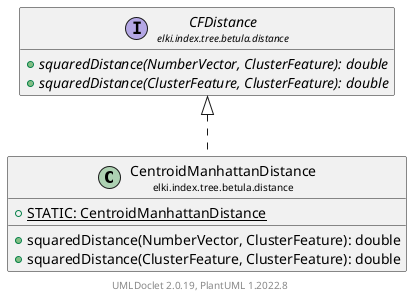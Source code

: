 @startuml
    remove .*\.(Instance|Par|Parameterizer|Factory)$
    set namespaceSeparator none
    hide empty fields
    hide empty methods

    class "<size:14>CentroidManhattanDistance\n<size:10>elki.index.tree.betula.distance" as elki.index.tree.betula.distance.CentroidManhattanDistance [[CentroidManhattanDistance.html]] {
        {static} +STATIC: CentroidManhattanDistance
        +squaredDistance(NumberVector, ClusterFeature): double
        +squaredDistance(ClusterFeature, ClusterFeature): double
    }

    interface "<size:14>CFDistance\n<size:10>elki.index.tree.betula.distance" as elki.index.tree.betula.distance.CFDistance [[CFDistance.html]] {
        {abstract} +squaredDistance(NumberVector, ClusterFeature): double
        {abstract} +squaredDistance(ClusterFeature, ClusterFeature): double
    }
    class "<size:14>CentroidManhattanDistance.Par\n<size:10>elki.index.tree.betula.distance" as elki.index.tree.betula.distance.CentroidManhattanDistance.Par [[CentroidManhattanDistance.Par.html]]

    elki.index.tree.betula.distance.CFDistance <|.. elki.index.tree.betula.distance.CentroidManhattanDistance
    elki.index.tree.betula.distance.CentroidManhattanDistance +-- elki.index.tree.betula.distance.CentroidManhattanDistance.Par

    center footer UMLDoclet 2.0.19, PlantUML 1.2022.8
@enduml
